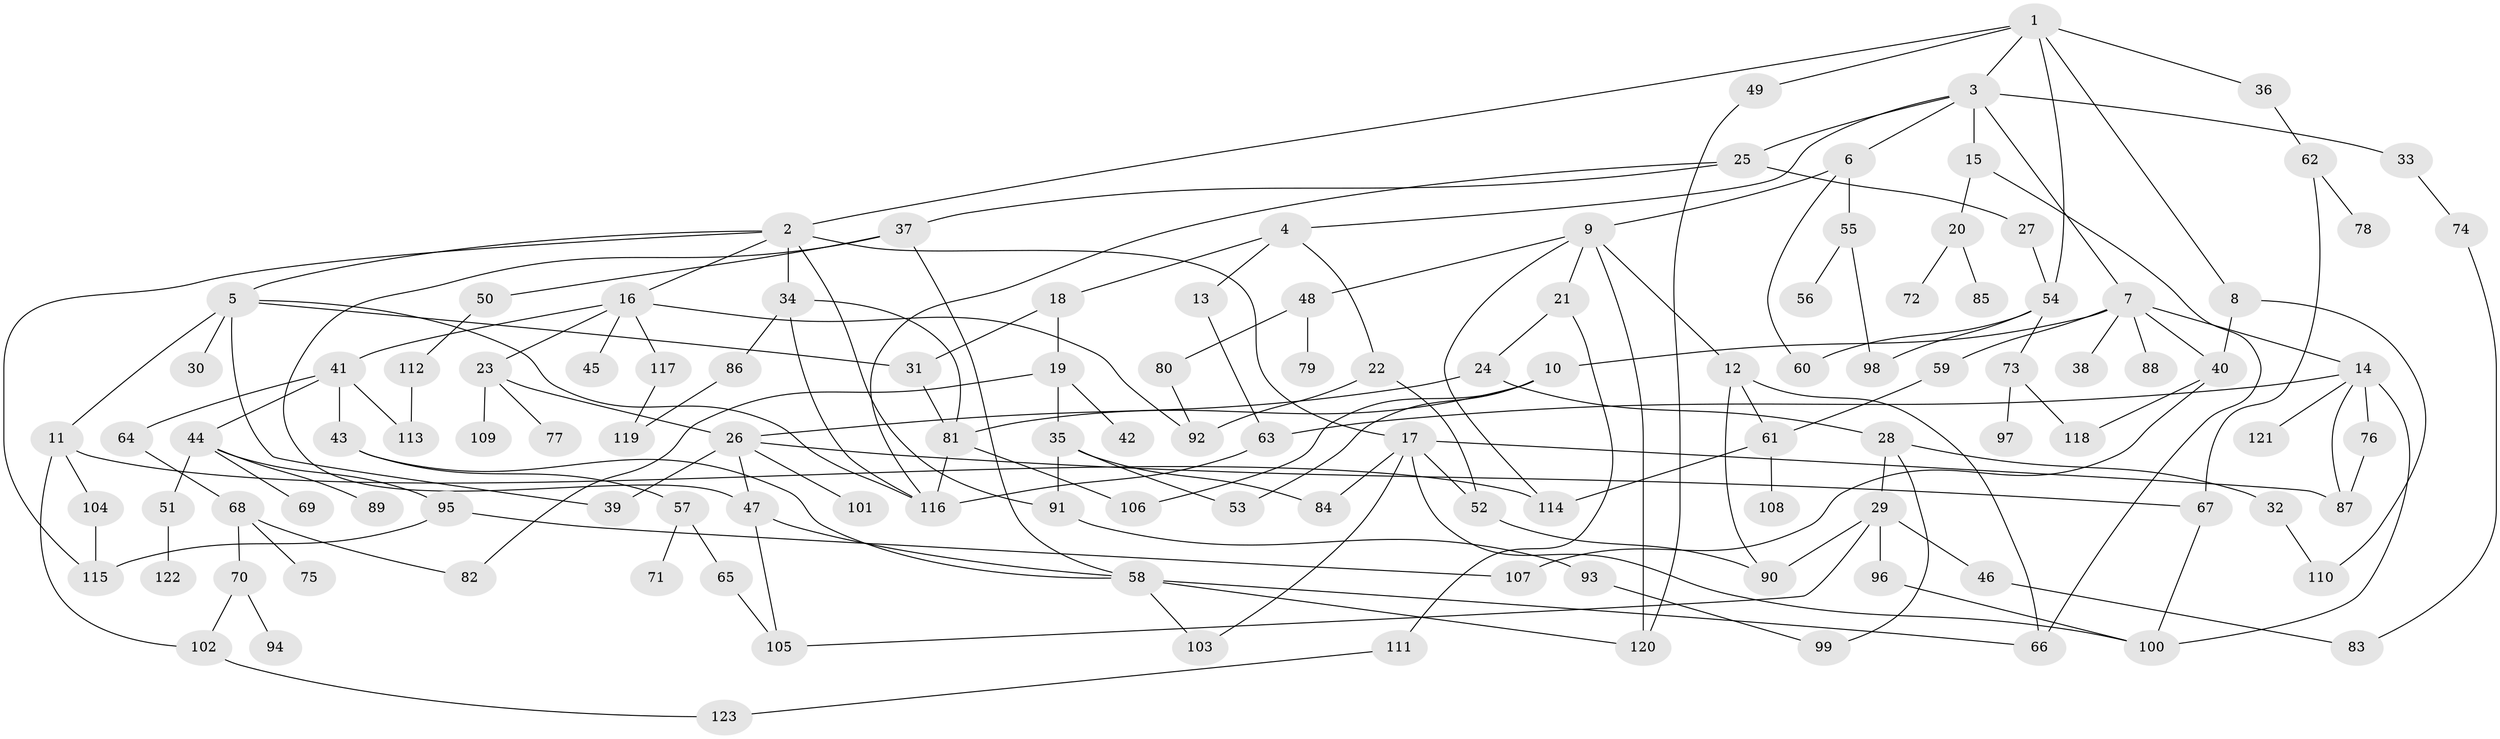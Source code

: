 // coarse degree distribution, {11: 0.012345679012345678, 12: 0.012345679012345678, 4: 0.12345679012345678, 7: 0.04938271604938271, 5: 0.08641975308641975, 6: 0.06172839506172839, 3: 0.18518518518518517, 2: 0.25925925925925924, 1: 0.20987654320987653}
// Generated by graph-tools (version 1.1) at 2025/51/02/27/25 19:51:41]
// undirected, 123 vertices, 176 edges
graph export_dot {
graph [start="1"]
  node [color=gray90,style=filled];
  1;
  2;
  3;
  4;
  5;
  6;
  7;
  8;
  9;
  10;
  11;
  12;
  13;
  14;
  15;
  16;
  17;
  18;
  19;
  20;
  21;
  22;
  23;
  24;
  25;
  26;
  27;
  28;
  29;
  30;
  31;
  32;
  33;
  34;
  35;
  36;
  37;
  38;
  39;
  40;
  41;
  42;
  43;
  44;
  45;
  46;
  47;
  48;
  49;
  50;
  51;
  52;
  53;
  54;
  55;
  56;
  57;
  58;
  59;
  60;
  61;
  62;
  63;
  64;
  65;
  66;
  67;
  68;
  69;
  70;
  71;
  72;
  73;
  74;
  75;
  76;
  77;
  78;
  79;
  80;
  81;
  82;
  83;
  84;
  85;
  86;
  87;
  88;
  89;
  90;
  91;
  92;
  93;
  94;
  95;
  96;
  97;
  98;
  99;
  100;
  101;
  102;
  103;
  104;
  105;
  106;
  107;
  108;
  109;
  110;
  111;
  112;
  113;
  114;
  115;
  116;
  117;
  118;
  119;
  120;
  121;
  122;
  123;
  1 -- 2;
  1 -- 3;
  1 -- 8;
  1 -- 36;
  1 -- 49;
  1 -- 54;
  2 -- 5;
  2 -- 16;
  2 -- 17;
  2 -- 34;
  2 -- 91;
  2 -- 115;
  3 -- 4;
  3 -- 6;
  3 -- 7;
  3 -- 15;
  3 -- 25;
  3 -- 33;
  4 -- 13;
  4 -- 18;
  4 -- 22;
  5 -- 11;
  5 -- 30;
  5 -- 31;
  5 -- 116;
  5 -- 39;
  6 -- 9;
  6 -- 55;
  6 -- 60;
  7 -- 10;
  7 -- 14;
  7 -- 38;
  7 -- 40;
  7 -- 59;
  7 -- 88;
  8 -- 110;
  8 -- 40;
  9 -- 12;
  9 -- 21;
  9 -- 48;
  9 -- 120;
  9 -- 114;
  10 -- 53;
  10 -- 106;
  10 -- 81;
  11 -- 102;
  11 -- 104;
  11 -- 114;
  12 -- 66;
  12 -- 61;
  12 -- 90;
  13 -- 63;
  14 -- 76;
  14 -- 100;
  14 -- 121;
  14 -- 87;
  14 -- 63;
  15 -- 20;
  15 -- 66;
  16 -- 23;
  16 -- 41;
  16 -- 45;
  16 -- 117;
  16 -- 92;
  17 -- 103;
  17 -- 52;
  17 -- 87;
  17 -- 84;
  17 -- 100;
  18 -- 19;
  18 -- 31;
  19 -- 35;
  19 -- 42;
  19 -- 82;
  20 -- 72;
  20 -- 85;
  21 -- 24;
  21 -- 111;
  22 -- 52;
  22 -- 92;
  23 -- 26;
  23 -- 77;
  23 -- 109;
  24 -- 28;
  24 -- 26;
  25 -- 27;
  25 -- 37;
  25 -- 116;
  26 -- 39;
  26 -- 67;
  26 -- 101;
  26 -- 47;
  27 -- 54;
  28 -- 29;
  28 -- 32;
  28 -- 99;
  29 -- 46;
  29 -- 90;
  29 -- 96;
  29 -- 105;
  31 -- 81;
  32 -- 110;
  33 -- 74;
  34 -- 86;
  34 -- 116;
  34 -- 81;
  35 -- 84;
  35 -- 53;
  35 -- 91;
  36 -- 62;
  37 -- 47;
  37 -- 50;
  37 -- 58;
  40 -- 118;
  40 -- 107;
  41 -- 43;
  41 -- 44;
  41 -- 64;
  41 -- 113;
  43 -- 57;
  43 -- 58;
  44 -- 51;
  44 -- 69;
  44 -- 89;
  44 -- 95;
  46 -- 83;
  47 -- 58;
  47 -- 105;
  48 -- 79;
  48 -- 80;
  49 -- 120;
  50 -- 112;
  51 -- 122;
  52 -- 90;
  54 -- 60;
  54 -- 73;
  54 -- 98;
  55 -- 56;
  55 -- 98;
  57 -- 65;
  57 -- 71;
  58 -- 66;
  58 -- 120;
  58 -- 103;
  59 -- 61;
  61 -- 108;
  61 -- 114;
  62 -- 78;
  62 -- 67;
  63 -- 116;
  64 -- 68;
  65 -- 105;
  67 -- 100;
  68 -- 70;
  68 -- 75;
  68 -- 82;
  70 -- 94;
  70 -- 102;
  73 -- 97;
  73 -- 118;
  74 -- 83;
  76 -- 87;
  80 -- 92;
  81 -- 116;
  81 -- 106;
  86 -- 119;
  91 -- 93;
  93 -- 99;
  95 -- 107;
  95 -- 115;
  96 -- 100;
  102 -- 123;
  104 -- 115;
  111 -- 123;
  112 -- 113;
  117 -- 119;
}

